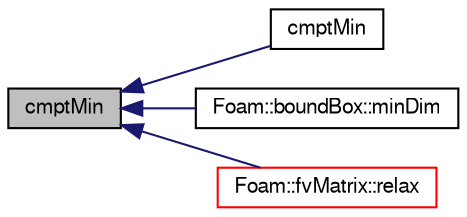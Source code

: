 digraph "cmptMin"
{
  bgcolor="transparent";
  edge [fontname="FreeSans",fontsize="10",labelfontname="FreeSans",labelfontsize="10"];
  node [fontname="FreeSans",fontsize="10",shape=record];
  rankdir="LR";
  Node1 [label="cmptMin",height=0.2,width=0.4,color="black", fillcolor="grey75", style="filled" fontcolor="black"];
  Node1 -> Node2 [dir="back",color="midnightblue",fontsize="10",style="solid",fontname="FreeSans"];
  Node2 [label="cmptMin",height=0.2,width=0.4,color="black",URL="$a10237.html#a575b34538838eacc339ad5a51b3d8f2f"];
  Node1 -> Node3 [dir="back",color="midnightblue",fontsize="10",style="solid",fontname="FreeSans"];
  Node3 [label="Foam::boundBox::minDim",height=0.2,width=0.4,color="black",URL="$a00146.html#ad1dfd6cea2f7aee3628fe625832397da",tooltip="Smallest length/height/width dimension. "];
  Node1 -> Node4 [dir="back",color="midnightblue",fontsize="10",style="solid",fontname="FreeSans"];
  Node4 [label="Foam::fvMatrix::relax",height=0.2,width=0.4,color="red",URL="$a00850.html#a06343b944c91a56352ebf646011c212e",tooltip="Relax matrix (for steady-state solution). "];
}
